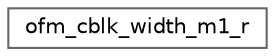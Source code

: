 digraph "Graphical Class Hierarchy"
{
 // LATEX_PDF_SIZE
  bgcolor="transparent";
  edge [fontname=Helvetica,fontsize=10,labelfontname=Helvetica,labelfontsize=10];
  node [fontname=Helvetica,fontsize=10,shape=box,height=0.2,width=0.4];
  rankdir="LR";
  Node0 [id="Node000000",label="ofm_cblk_width_m1_r",height=0.2,width=0.4,color="grey40", fillcolor="white", style="filled",URL="$structofm__cblk__width__m1__r.html",tooltip=" "];
}
